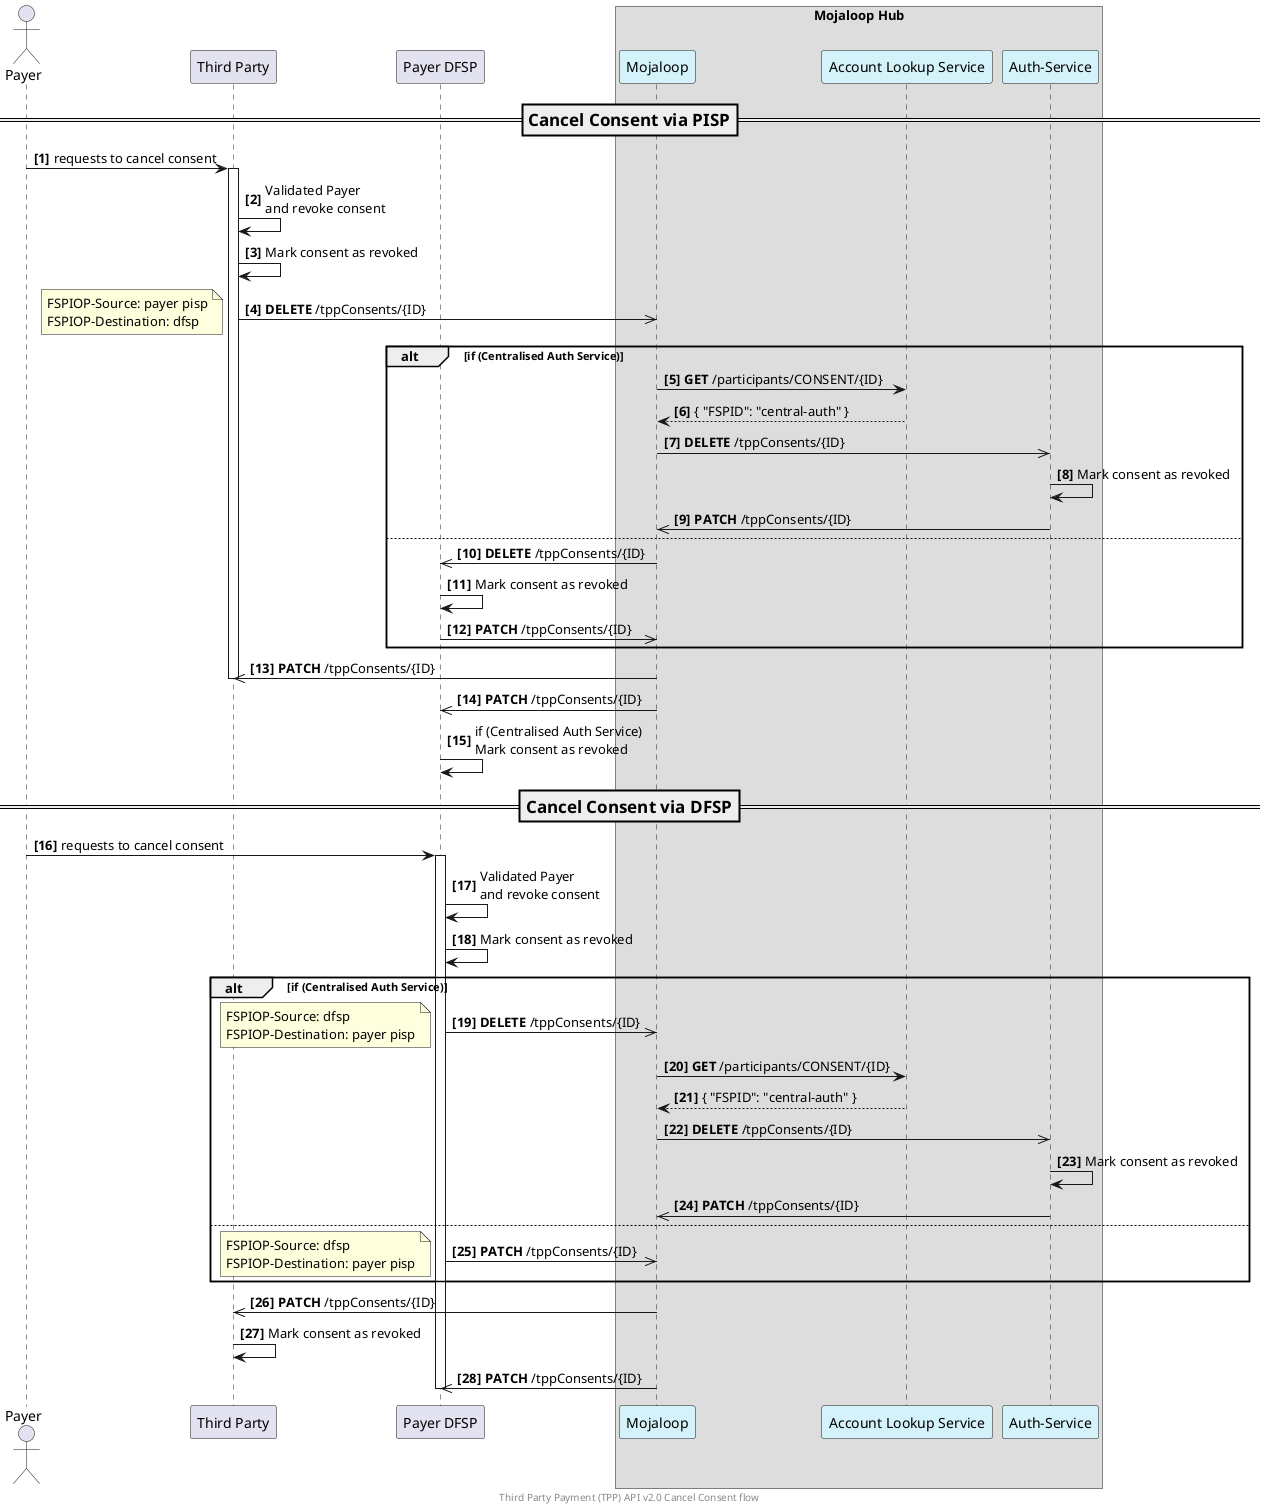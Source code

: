@startuml
' Flows are based on the third pary API v2.0
footer Third Party Payment (TPP) API v2.0 Cancel Consent flow

actor "Payer" as Payer
participant "Third Party" as PISP
participant "Payer DFSP" as PayerDFSP
box Mojaloop Hub
participant "Mojaloop" as Mojaloop  #d4f2f9
participant "Account Lookup Service" as ALS  #d4f2f9
participant "Auth-Service" as Auth  #d4f2f9
end box
autonumber 1 "<b>[0]"

=== Cancel Consent via PISP ==

Payer -> PISP: requests to cancel consent
activate PISP
PISP -> PISP: Validated Payer \nand revoke consent
PISP -> PISP: Mark consent as revoked
PISP ->> Mojaloop: **DELETE** /tppConsents/{ID}
note left
FSPIOP-Source: payer pisp
FSPIOP-Destination: dfsp
end note

alt if (Centralised Auth Service)
Mojaloop -> ALS: **GET** /participants/CONSENT/{ID}
ALS --> Mojaloop: { "FSPID": "central-auth" }
Mojaloop ->> Auth: **DELETE** /tppConsents/{ID}
Auth -> Auth: Mark consent as revoked
Auth ->> Mojaloop: **PATCH** /tppConsents/{ID}
else
Mojaloop ->> PayerDFSP: **DELETE** /tppConsents/{ID}
PayerDFSP -> PayerDFSP: Mark consent as revoked
PayerDFSP ->> Mojaloop: **PATCH** /tppConsents/{ID}
end

Mojaloop ->> PISP: **PATCH** /tppConsents/{ID}

deactivate PISP

Mojaloop ->> PayerDFSP: **PATCH** /tppConsents/{ID}
PayerDFSP -> PayerDFSP: if (Centralised Auth Service) \nMark consent as revoked

=== Cancel Consent via DFSP ==

Payer -> PayerDFSP: requests to cancel consent
activate PayerDFSP
PayerDFSP -> PayerDFSP: Validated Payer \nand revoke consent
PayerDFSP -> PayerDFSP: Mark consent as revoked


alt if (Centralised Auth Service)
PayerDFSP ->> Mojaloop: **DELETE** /tppConsents/{ID}
note left
FSPIOP-Source: dfsp
FSPIOP-Destination: payer pisp
end note

Mojaloop -> ALS: **GET** /participants/CONSENT/{ID}
ALS --> Mojaloop: { "FSPID": "central-auth" }
Mojaloop ->> Auth: **DELETE** /tppConsents/{ID}
Auth -> Auth: Mark consent as revoked
Auth ->> Mojaloop: **PATCH** /tppConsents/{ID}
else
PayerDFSP ->> Mojaloop: **PATCH** /tppConsents/{ID}
note left
FSPIOP-Source: dfsp
FSPIOP-Destination: payer pisp
end note
end

Mojaloop ->> PISP: **PATCH** /tppConsents/{ID}
PISP -> PISP: Mark consent as revoked

Mojaloop ->> PayerDFSP: **PATCH** /tppConsents/{ID}
deactivate PayerDFSP


@enduml



